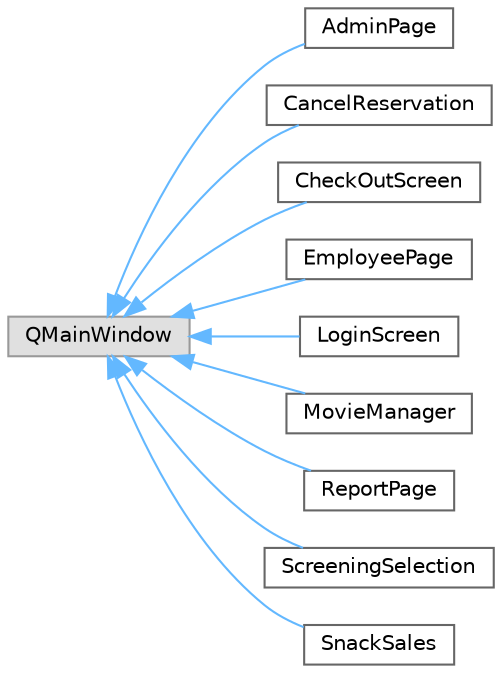digraph "Graphical Class Hierarchy"
{
 // LATEX_PDF_SIZE
  bgcolor="transparent";
  edge [fontname=Helvetica,fontsize=10,labelfontname=Helvetica,labelfontsize=10];
  node [fontname=Helvetica,fontsize=10,shape=box,height=0.2,width=0.4];
  rankdir="LR";
  Node0 [id="Node000000",label="QMainWindow",height=0.2,width=0.4,color="grey60", fillcolor="#E0E0E0", style="filled",tooltip=" "];
  Node0 -> Node1 [id="edge1_Node000000_Node000001",dir="back",color="steelblue1",style="solid",tooltip=" "];
  Node1 [id="Node000001",label="AdminPage",height=0.2,width=0.4,color="grey40", fillcolor="white", style="filled",URL="$class_admin_page.html",tooltip=" "];
  Node0 -> Node2 [id="edge2_Node000000_Node000002",dir="back",color="steelblue1",style="solid",tooltip=" "];
  Node2 [id="Node000002",label="CancelReservation",height=0.2,width=0.4,color="grey40", fillcolor="white", style="filled",URL="$class_cancel_reservation.html",tooltip=" "];
  Node0 -> Node3 [id="edge3_Node000000_Node000003",dir="back",color="steelblue1",style="solid",tooltip=" "];
  Node3 [id="Node000003",label="CheckOutScreen",height=0.2,width=0.4,color="grey40", fillcolor="white", style="filled",URL="$class_check_out_screen.html",tooltip=" "];
  Node0 -> Node4 [id="edge4_Node000000_Node000004",dir="back",color="steelblue1",style="solid",tooltip=" "];
  Node4 [id="Node000004",label="EmployeePage",height=0.2,width=0.4,color="grey40", fillcolor="white", style="filled",URL="$class_employee_page.html",tooltip=" "];
  Node0 -> Node5 [id="edge5_Node000000_Node000005",dir="back",color="steelblue1",style="solid",tooltip=" "];
  Node5 [id="Node000005",label="LoginScreen",height=0.2,width=0.4,color="grey40", fillcolor="white", style="filled",URL="$class_login_screen.html",tooltip=" "];
  Node0 -> Node6 [id="edge6_Node000000_Node000006",dir="back",color="steelblue1",style="solid",tooltip=" "];
  Node6 [id="Node000006",label="MovieManager",height=0.2,width=0.4,color="grey40", fillcolor="white", style="filled",URL="$class_movie_manager.html",tooltip=" "];
  Node0 -> Node7 [id="edge7_Node000000_Node000007",dir="back",color="steelblue1",style="solid",tooltip=" "];
  Node7 [id="Node000007",label="ReportPage",height=0.2,width=0.4,color="grey40", fillcolor="white", style="filled",URL="$class_report_page.html",tooltip=" "];
  Node0 -> Node8 [id="edge8_Node000000_Node000008",dir="back",color="steelblue1",style="solid",tooltip=" "];
  Node8 [id="Node000008",label="ScreeningSelection",height=0.2,width=0.4,color="grey40", fillcolor="white", style="filled",URL="$class_screening_selection.html",tooltip=" "];
  Node0 -> Node9 [id="edge9_Node000000_Node000009",dir="back",color="steelblue1",style="solid",tooltip=" "];
  Node9 [id="Node000009",label="SnackSales",height=0.2,width=0.4,color="grey40", fillcolor="white", style="filled",URL="$class_snack_sales.html",tooltip=" "];
}

